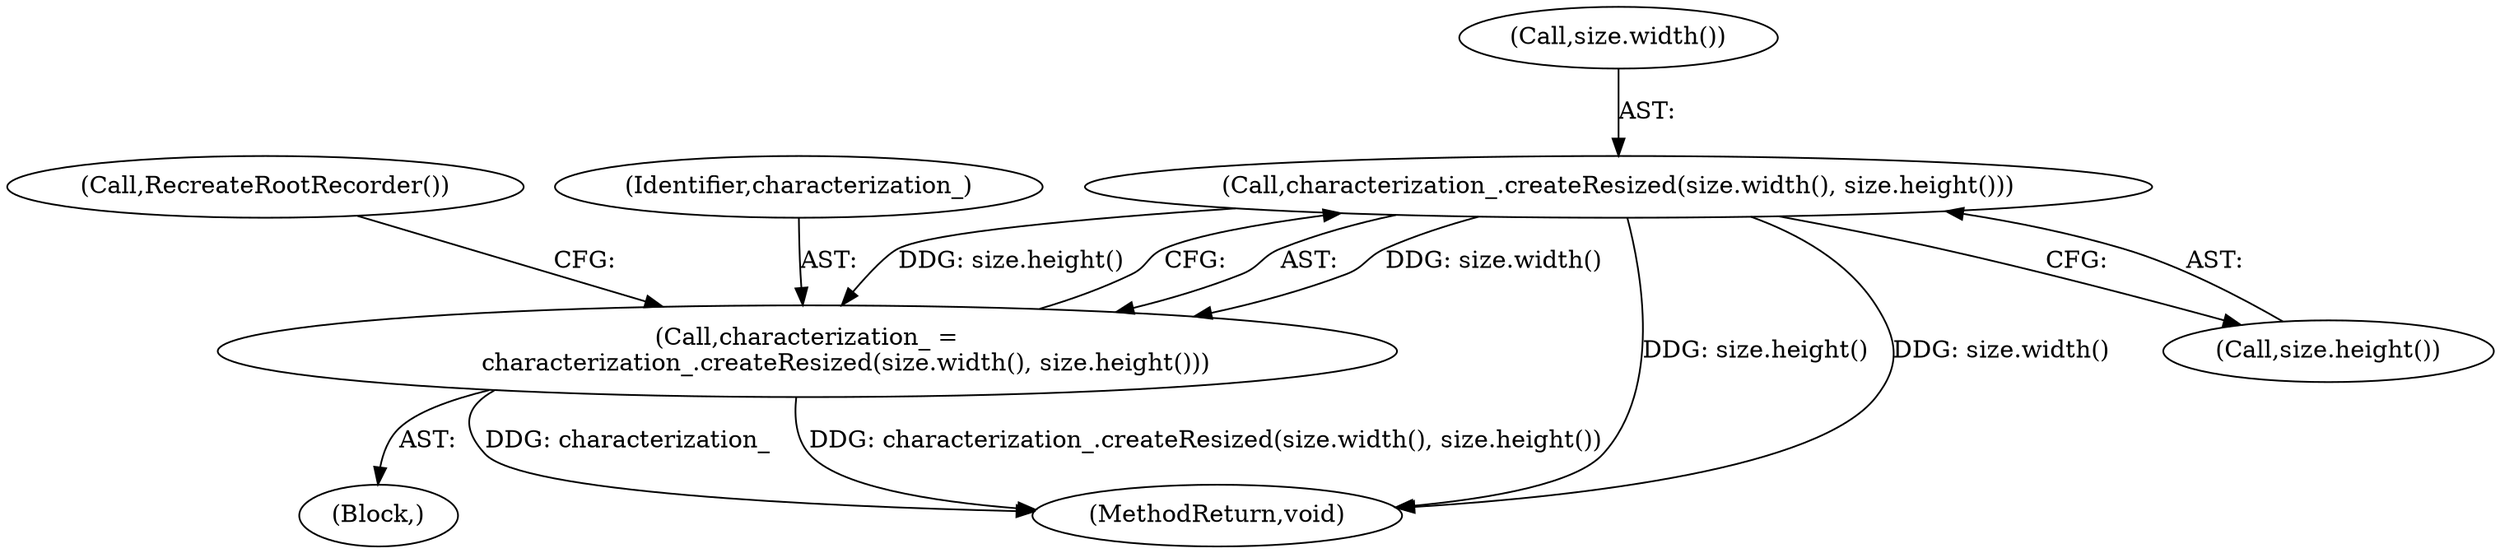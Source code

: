 digraph "0_Chrome_41f5b55ab27da6890af96f2f8f0f6dd5bc6cc93c@API" {
"1000147" [label="(Call,characterization_.createResized(size.width(), size.height()))"];
"1000145" [label="(Call,characterization_ =\n          characterization_.createResized(size.width(), size.height()))"];
"1000147" [label="(Call,characterization_.createResized(size.width(), size.height()))"];
"1000145" [label="(Call,characterization_ =\n          characterization_.createResized(size.width(), size.height()))"];
"1000183" [label="(MethodReturn,void)"];
"1000149" [label="(Call,size.height())"];
"1000148" [label="(Call,size.width())"];
"1000150" [label="(Call,RecreateRootRecorder())"];
"1000146" [label="(Identifier,characterization_)"];
"1000144" [label="(Block,)"];
"1000147" -> "1000145"  [label="AST: "];
"1000147" -> "1000149"  [label="CFG: "];
"1000148" -> "1000147"  [label="AST: "];
"1000149" -> "1000147"  [label="AST: "];
"1000145" -> "1000147"  [label="CFG: "];
"1000147" -> "1000183"  [label="DDG: size.height()"];
"1000147" -> "1000183"  [label="DDG: size.width()"];
"1000147" -> "1000145"  [label="DDG: size.width()"];
"1000147" -> "1000145"  [label="DDG: size.height()"];
"1000145" -> "1000144"  [label="AST: "];
"1000146" -> "1000145"  [label="AST: "];
"1000150" -> "1000145"  [label="CFG: "];
"1000145" -> "1000183"  [label="DDG: characterization_"];
"1000145" -> "1000183"  [label="DDG: characterization_.createResized(size.width(), size.height())"];
}
